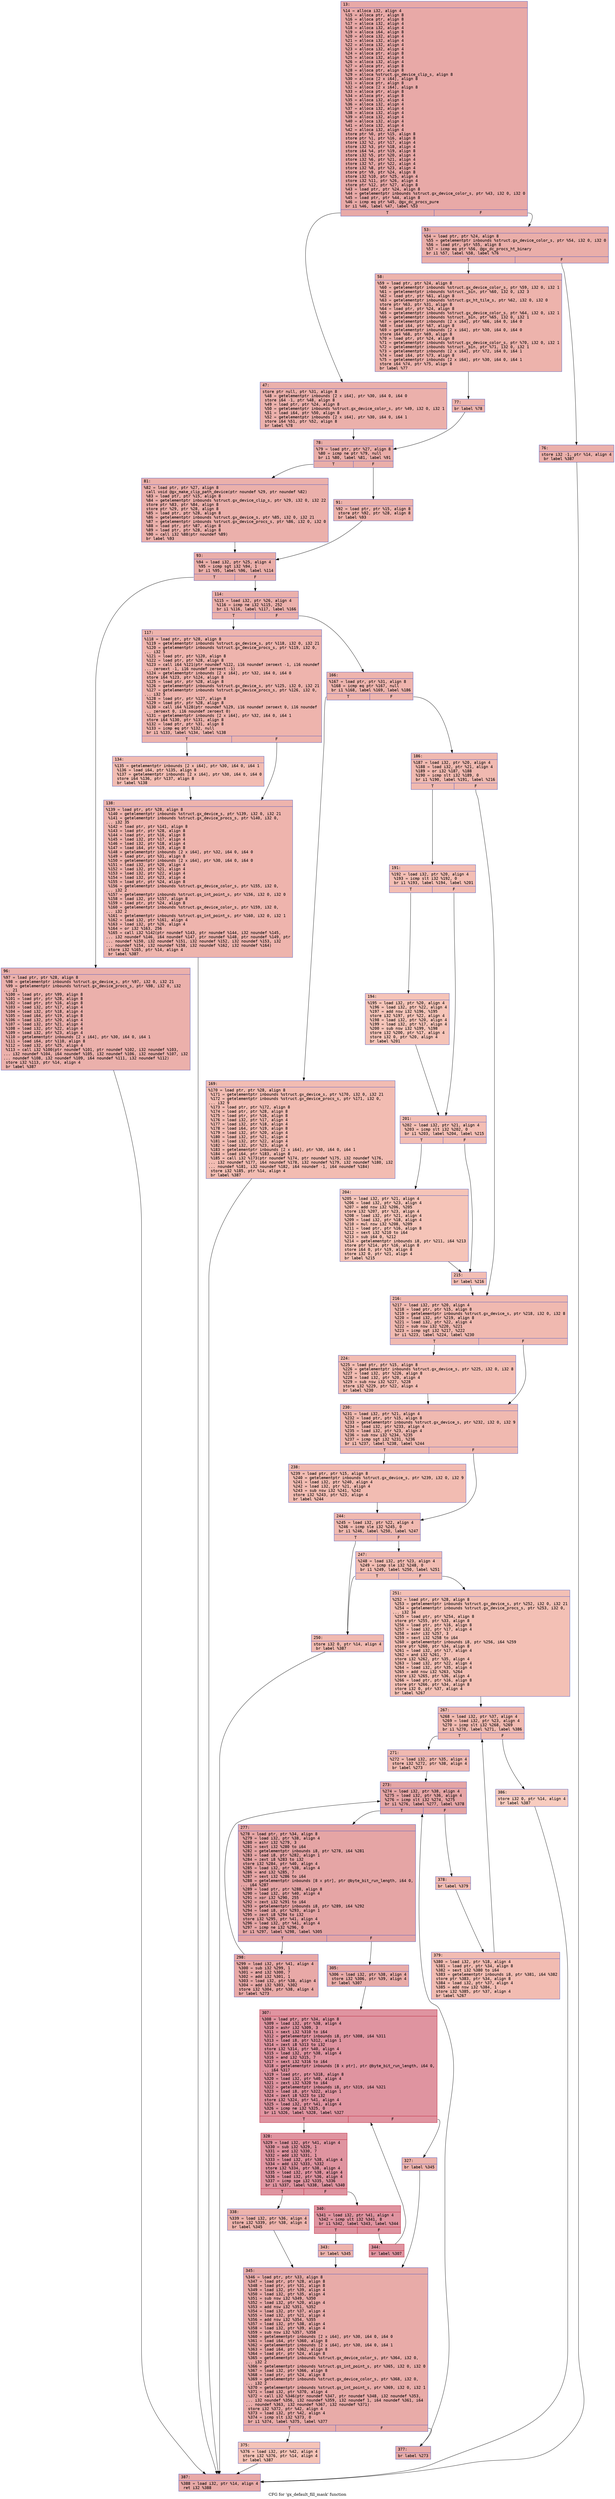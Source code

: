 digraph "CFG for 'gx_default_fill_mask' function" {
	label="CFG for 'gx_default_fill_mask' function";

	Node0x60000005aa30 [shape=record,color="#3d50c3ff", style=filled, fillcolor="#ca3b3770" fontname="Courier",label="{13:\l|  %14 = alloca i32, align 4\l  %15 = alloca ptr, align 8\l  %16 = alloca ptr, align 8\l  %17 = alloca i32, align 4\l  %18 = alloca i32, align 4\l  %19 = alloca i64, align 8\l  %20 = alloca i32, align 4\l  %21 = alloca i32, align 4\l  %22 = alloca i32, align 4\l  %23 = alloca i32, align 4\l  %24 = alloca ptr, align 8\l  %25 = alloca i32, align 4\l  %26 = alloca i32, align 4\l  %27 = alloca ptr, align 8\l  %28 = alloca ptr, align 8\l  %29 = alloca %struct.gx_device_clip_s, align 8\l  %30 = alloca [2 x i64], align 8\l  %31 = alloca ptr, align 8\l  %32 = alloca [2 x i64], align 8\l  %33 = alloca ptr, align 8\l  %34 = alloca ptr, align 8\l  %35 = alloca i32, align 4\l  %36 = alloca i32, align 4\l  %37 = alloca i32, align 4\l  %38 = alloca i32, align 4\l  %39 = alloca i32, align 4\l  %40 = alloca i32, align 4\l  %41 = alloca i32, align 4\l  %42 = alloca i32, align 4\l  store ptr %0, ptr %15, align 8\l  store ptr %1, ptr %16, align 8\l  store i32 %2, ptr %17, align 4\l  store i32 %3, ptr %18, align 4\l  store i64 %4, ptr %19, align 8\l  store i32 %5, ptr %20, align 4\l  store i32 %6, ptr %21, align 4\l  store i32 %7, ptr %22, align 4\l  store i32 %8, ptr %23, align 4\l  store ptr %9, ptr %24, align 8\l  store i32 %10, ptr %25, align 4\l  store i32 %11, ptr %26, align 4\l  store ptr %12, ptr %27, align 8\l  %43 = load ptr, ptr %24, align 8\l  %44 = getelementptr inbounds %struct.gx_device_color_s, ptr %43, i32 0, i32 0\l  %45 = load ptr, ptr %44, align 8\l  %46 = icmp eq ptr %45, @gx_dc_procs_pure\l  br i1 %46, label %47, label %53\l|{<s0>T|<s1>F}}"];
	Node0x60000005aa30:s0 -> Node0x60000005aa80[tooltip="13 -> 47\nProbability 37.50%" ];
	Node0x60000005aa30:s1 -> Node0x60000005aad0[tooltip="13 -> 53\nProbability 62.50%" ];
	Node0x60000005aa80 [shape=record,color="#3d50c3ff", style=filled, fillcolor="#d24b4070" fontname="Courier",label="{47:\l|  store ptr null, ptr %31, align 8\l  %48 = getelementptr inbounds [2 x i64], ptr %30, i64 0, i64 0\l  store i64 -1, ptr %48, align 8\l  %49 = load ptr, ptr %24, align 8\l  %50 = getelementptr inbounds %struct.gx_device_color_s, ptr %49, i32 0, i32 1\l  %51 = load i64, ptr %50, align 8\l  %52 = getelementptr inbounds [2 x i64], ptr %30, i64 0, i64 1\l  store i64 %51, ptr %52, align 8\l  br label %78\l}"];
	Node0x60000005aa80 -> Node0x60000005ac10[tooltip="47 -> 78\nProbability 100.00%" ];
	Node0x60000005aad0 [shape=record,color="#3d50c3ff", style=filled, fillcolor="#d0473d70" fontname="Courier",label="{53:\l|  %54 = load ptr, ptr %24, align 8\l  %55 = getelementptr inbounds %struct.gx_device_color_s, ptr %54, i32 0, i32 0\l  %56 = load ptr, ptr %55, align 8\l  %57 = icmp eq ptr %56, @gx_dc_procs_ht_binary\l  br i1 %57, label %58, label %76\l|{<s0>T|<s1>F}}"];
	Node0x60000005aad0:s0 -> Node0x60000005ab20[tooltip="53 -> 58\nProbability 37.50%" ];
	Node0x60000005aad0:s1 -> Node0x60000005ab70[tooltip="53 -> 76\nProbability 62.50%" ];
	Node0x60000005ab20 [shape=record,color="#3d50c3ff", style=filled, fillcolor="#d6524470" fontname="Courier",label="{58:\l|  %59 = load ptr, ptr %24, align 8\l  %60 = getelementptr inbounds %struct.gx_device_color_s, ptr %59, i32 0, i32 1\l  %61 = getelementptr inbounds %struct._bin, ptr %60, i32 0, i32 3\l  %62 = load ptr, ptr %61, align 8\l  %63 = getelementptr inbounds %struct.gx_ht_tile_s, ptr %62, i32 0, i32 0\l  store ptr %63, ptr %31, align 8\l  %64 = load ptr, ptr %24, align 8\l  %65 = getelementptr inbounds %struct.gx_device_color_s, ptr %64, i32 0, i32 1\l  %66 = getelementptr inbounds %struct._bin, ptr %65, i32 0, i32 1\l  %67 = getelementptr inbounds [2 x i64], ptr %66, i64 0, i64 0\l  %68 = load i64, ptr %67, align 8\l  %69 = getelementptr inbounds [2 x i64], ptr %30, i64 0, i64 0\l  store i64 %68, ptr %69, align 8\l  %70 = load ptr, ptr %24, align 8\l  %71 = getelementptr inbounds %struct.gx_device_color_s, ptr %70, i32 0, i32 1\l  %72 = getelementptr inbounds %struct._bin, ptr %71, i32 0, i32 1\l  %73 = getelementptr inbounds [2 x i64], ptr %72, i64 0, i64 1\l  %74 = load i64, ptr %73, align 8\l  %75 = getelementptr inbounds [2 x i64], ptr %30, i64 0, i64 1\l  store i64 %74, ptr %75, align 8\l  br label %77\l}"];
	Node0x60000005ab20 -> Node0x60000005abc0[tooltip="58 -> 77\nProbability 100.00%" ];
	Node0x60000005ab70 [shape=record,color="#3d50c3ff", style=filled, fillcolor="#d24b4070" fontname="Courier",label="{76:\l|  store i32 -1, ptr %14, align 4\l  br label %387\l}"];
	Node0x60000005ab70 -> Node0x60000005b9d0[tooltip="76 -> 387\nProbability 100.00%" ];
	Node0x60000005abc0 [shape=record,color="#3d50c3ff", style=filled, fillcolor="#d6524470" fontname="Courier",label="{77:\l|  br label %78\l}"];
	Node0x60000005abc0 -> Node0x60000005ac10[tooltip="77 -> 78\nProbability 100.00%" ];
	Node0x60000005ac10 [shape=record,color="#3d50c3ff", style=filled, fillcolor="#d0473d70" fontname="Courier",label="{78:\l|  %79 = load ptr, ptr %27, align 8\l  %80 = icmp ne ptr %79, null\l  br i1 %80, label %81, label %91\l|{<s0>T|<s1>F}}"];
	Node0x60000005ac10:s0 -> Node0x60000005ac60[tooltip="78 -> 81\nProbability 62.50%" ];
	Node0x60000005ac10:s1 -> Node0x60000005acb0[tooltip="78 -> 91\nProbability 37.50%" ];
	Node0x60000005ac60 [shape=record,color="#3d50c3ff", style=filled, fillcolor="#d24b4070" fontname="Courier",label="{81:\l|  %82 = load ptr, ptr %27, align 8\l  call void @gx_make_clip_path_device(ptr noundef %29, ptr noundef %82)\l  %83 = load ptr, ptr %15, align 8\l  %84 = getelementptr inbounds %struct.gx_device_clip_s, ptr %29, i32 0, i32 22\l  store ptr %83, ptr %84, align 8\l  store ptr %29, ptr %28, align 8\l  %85 = load ptr, ptr %28, align 8\l  %86 = getelementptr inbounds %struct.gx_device_s, ptr %85, i32 0, i32 21\l  %87 = getelementptr inbounds %struct.gx_device_procs_s, ptr %86, i32 0, i32 0\l  %88 = load ptr, ptr %87, align 8\l  %89 = load ptr, ptr %28, align 8\l  %90 = call i32 %88(ptr noundef %89)\l  br label %93\l}"];
	Node0x60000005ac60 -> Node0x60000005ad00[tooltip="81 -> 93\nProbability 100.00%" ];
	Node0x60000005acb0 [shape=record,color="#3d50c3ff", style=filled, fillcolor="#d6524470" fontname="Courier",label="{91:\l|  %92 = load ptr, ptr %15, align 8\l  store ptr %92, ptr %28, align 8\l  br label %93\l}"];
	Node0x60000005acb0 -> Node0x60000005ad00[tooltip="91 -> 93\nProbability 100.00%" ];
	Node0x60000005ad00 [shape=record,color="#3d50c3ff", style=filled, fillcolor="#d0473d70" fontname="Courier",label="{93:\l|  %94 = load i32, ptr %25, align 4\l  %95 = icmp sgt i32 %94, 1\l  br i1 %95, label %96, label %114\l|{<s0>T|<s1>F}}"];
	Node0x60000005ad00:s0 -> Node0x60000005ad50[tooltip="93 -> 96\nProbability 50.00%" ];
	Node0x60000005ad00:s1 -> Node0x60000005ada0[tooltip="93 -> 114\nProbability 50.00%" ];
	Node0x60000005ad50 [shape=record,color="#3d50c3ff", style=filled, fillcolor="#d24b4070" fontname="Courier",label="{96:\l|  %97 = load ptr, ptr %28, align 8\l  %98 = getelementptr inbounds %struct.gx_device_s, ptr %97, i32 0, i32 21\l  %99 = getelementptr inbounds %struct.gx_device_procs_s, ptr %98, i32 0, i32\l... 21\l  %100 = load ptr, ptr %99, align 8\l  %101 = load ptr, ptr %28, align 8\l  %102 = load ptr, ptr %16, align 8\l  %103 = load i32, ptr %17, align 4\l  %104 = load i32, ptr %18, align 4\l  %105 = load i64, ptr %19, align 8\l  %106 = load i32, ptr %20, align 4\l  %107 = load i32, ptr %21, align 4\l  %108 = load i32, ptr %22, align 4\l  %109 = load i32, ptr %23, align 4\l  %110 = getelementptr inbounds [2 x i64], ptr %30, i64 0, i64 1\l  %111 = load i64, ptr %110, align 8\l  %112 = load i32, ptr %25, align 4\l  %113 = call i32 %100(ptr noundef %101, ptr noundef %102, i32 noundef %103,\l... i32 noundef %104, i64 noundef %105, i32 noundef %106, i32 noundef %107, i32\l... noundef %108, i32 noundef %109, i64 noundef %111, i32 noundef %112)\l  store i32 %113, ptr %14, align 4\l  br label %387\l}"];
	Node0x60000005ad50 -> Node0x60000005b9d0[tooltip="96 -> 387\nProbability 100.00%" ];
	Node0x60000005ada0 [shape=record,color="#3d50c3ff", style=filled, fillcolor="#d24b4070" fontname="Courier",label="{114:\l|  %115 = load i32, ptr %26, align 4\l  %116 = icmp ne i32 %115, 252\l  br i1 %116, label %117, label %166\l|{<s0>T|<s1>F}}"];
	Node0x60000005ada0:s0 -> Node0x60000005adf0[tooltip="114 -> 117\nProbability 50.00%" ];
	Node0x60000005ada0:s1 -> Node0x60000005aee0[tooltip="114 -> 166\nProbability 50.00%" ];
	Node0x60000005adf0 [shape=record,color="#3d50c3ff", style=filled, fillcolor="#d8564670" fontname="Courier",label="{117:\l|  %118 = load ptr, ptr %28, align 8\l  %119 = getelementptr inbounds %struct.gx_device_s, ptr %118, i32 0, i32 21\l  %120 = getelementptr inbounds %struct.gx_device_procs_s, ptr %119, i32 0,\l... i32 5\l  %121 = load ptr, ptr %120, align 8\l  %122 = load ptr, ptr %28, align 8\l  %123 = call i64 %121(ptr noundef %122, i16 noundef zeroext -1, i16 noundef\l... zeroext -1, i16 noundef zeroext -1)\l  %124 = getelementptr inbounds [2 x i64], ptr %32, i64 0, i64 0\l  store i64 %123, ptr %124, align 8\l  %125 = load ptr, ptr %28, align 8\l  %126 = getelementptr inbounds %struct.gx_device_s, ptr %125, i32 0, i32 21\l  %127 = getelementptr inbounds %struct.gx_device_procs_s, ptr %126, i32 0,\l... i32 5\l  %128 = load ptr, ptr %127, align 8\l  %129 = load ptr, ptr %28, align 8\l  %130 = call i64 %128(ptr noundef %129, i16 noundef zeroext 0, i16 noundef\l... zeroext 0, i16 noundef zeroext 0)\l  %131 = getelementptr inbounds [2 x i64], ptr %32, i64 0, i64 1\l  store i64 %130, ptr %131, align 8\l  %132 = load ptr, ptr %31, align 8\l  %133 = icmp eq ptr %132, null\l  br i1 %133, label %134, label %138\l|{<s0>T|<s1>F}}"];
	Node0x60000005adf0:s0 -> Node0x60000005ae40[tooltip="117 -> 134\nProbability 37.50%" ];
	Node0x60000005adf0:s1 -> Node0x60000005ae90[tooltip="117 -> 138\nProbability 62.50%" ];
	Node0x60000005ae40 [shape=record,color="#3d50c3ff", style=filled, fillcolor="#e1675170" fontname="Courier",label="{134:\l|  %135 = getelementptr inbounds [2 x i64], ptr %30, i64 0, i64 1\l  %136 = load i64, ptr %135, align 8\l  %137 = getelementptr inbounds [2 x i64], ptr %30, i64 0, i64 0\l  store i64 %136, ptr %137, align 8\l  br label %138\l}"];
	Node0x60000005ae40 -> Node0x60000005ae90[tooltip="134 -> 138\nProbability 100.00%" ];
	Node0x60000005ae90 [shape=record,color="#3d50c3ff", style=filled, fillcolor="#d8564670" fontname="Courier",label="{138:\l|  %139 = load ptr, ptr %28, align 8\l  %140 = getelementptr inbounds %struct.gx_device_s, ptr %139, i32 0, i32 21\l  %141 = getelementptr inbounds %struct.gx_device_procs_s, ptr %140, i32 0,\l... i32 35\l  %142 = load ptr, ptr %141, align 8\l  %143 = load ptr, ptr %28, align 8\l  %144 = load ptr, ptr %16, align 8\l  %145 = load i32, ptr %17, align 4\l  %146 = load i32, ptr %18, align 4\l  %147 = load i64, ptr %19, align 8\l  %148 = getelementptr inbounds [2 x i64], ptr %32, i64 0, i64 0\l  %149 = load ptr, ptr %31, align 8\l  %150 = getelementptr inbounds [2 x i64], ptr %30, i64 0, i64 0\l  %151 = load i32, ptr %20, align 4\l  %152 = load i32, ptr %21, align 4\l  %153 = load i32, ptr %22, align 4\l  %154 = load i32, ptr %23, align 4\l  %155 = load ptr, ptr %24, align 8\l  %156 = getelementptr inbounds %struct.gx_device_color_s, ptr %155, i32 0,\l... i32 2\l  %157 = getelementptr inbounds %struct.gs_int_point_s, ptr %156, i32 0, i32 0\l  %158 = load i32, ptr %157, align 8\l  %159 = load ptr, ptr %24, align 8\l  %160 = getelementptr inbounds %struct.gx_device_color_s, ptr %159, i32 0,\l... i32 2\l  %161 = getelementptr inbounds %struct.gs_int_point_s, ptr %160, i32 0, i32 1\l  %162 = load i32, ptr %161, align 4\l  %163 = load i32, ptr %26, align 4\l  %164 = or i32 %163, 256\l  %165 = call i32 %142(ptr noundef %143, ptr noundef %144, i32 noundef %145,\l... i32 noundef %146, i64 noundef %147, ptr noundef %148, ptr noundef %149, ptr\l... noundef %150, i32 noundef %151, i32 noundef %152, i32 noundef %153, i32\l... noundef %154, i32 noundef %158, i32 noundef %162, i32 noundef %164)\l  store i32 %165, ptr %14, align 4\l  br label %387\l}"];
	Node0x60000005ae90 -> Node0x60000005b9d0[tooltip="138 -> 387\nProbability 100.00%" ];
	Node0x60000005aee0 [shape=record,color="#3d50c3ff", style=filled, fillcolor="#d8564670" fontname="Courier",label="{166:\l|  %167 = load ptr, ptr %31, align 8\l  %168 = icmp eq ptr %167, null\l  br i1 %168, label %169, label %186\l|{<s0>T|<s1>F}}"];
	Node0x60000005aee0:s0 -> Node0x60000005af30[tooltip="166 -> 169\nProbability 37.50%" ];
	Node0x60000005aee0:s1 -> Node0x60000005af80[tooltip="166 -> 186\nProbability 62.50%" ];
	Node0x60000005af30 [shape=record,color="#3d50c3ff", style=filled, fillcolor="#e1675170" fontname="Courier",label="{169:\l|  %170 = load ptr, ptr %28, align 8\l  %171 = getelementptr inbounds %struct.gx_device_s, ptr %170, i32 0, i32 21\l  %172 = getelementptr inbounds %struct.gx_device_procs_s, ptr %171, i32 0,\l... i32 9\l  %173 = load ptr, ptr %172, align 8\l  %174 = load ptr, ptr %28, align 8\l  %175 = load ptr, ptr %16, align 8\l  %176 = load i32, ptr %17, align 4\l  %177 = load i32, ptr %18, align 4\l  %178 = load i64, ptr %19, align 8\l  %179 = load i32, ptr %20, align 4\l  %180 = load i32, ptr %21, align 4\l  %181 = load i32, ptr %22, align 4\l  %182 = load i32, ptr %23, align 4\l  %183 = getelementptr inbounds [2 x i64], ptr %30, i64 0, i64 1\l  %184 = load i64, ptr %183, align 8\l  %185 = call i32 %173(ptr noundef %174, ptr noundef %175, i32 noundef %176,\l... i32 noundef %177, i64 noundef %178, i32 noundef %179, i32 noundef %180, i32\l... noundef %181, i32 noundef %182, i64 noundef -1, i64 noundef %184)\l  store i32 %185, ptr %14, align 4\l  br label %387\l}"];
	Node0x60000005af30 -> Node0x60000005b9d0[tooltip="169 -> 387\nProbability 100.00%" ];
	Node0x60000005af80 [shape=record,color="#3d50c3ff", style=filled, fillcolor="#de614d70" fontname="Courier",label="{186:\l|  %187 = load i32, ptr %20, align 4\l  %188 = load i32, ptr %21, align 4\l  %189 = or i32 %187, %188\l  %190 = icmp slt i32 %189, 0\l  br i1 %190, label %191, label %216\l|{<s0>T|<s1>F}}"];
	Node0x60000005af80:s0 -> Node0x60000005afd0[tooltip="186 -> 191\nProbability 37.50%" ];
	Node0x60000005af80:s1 -> Node0x60000005b160[tooltip="186 -> 216\nProbability 62.50%" ];
	Node0x60000005afd0 [shape=record,color="#3d50c3ff", style=filled, fillcolor="#e36c5570" fontname="Courier",label="{191:\l|  %192 = load i32, ptr %20, align 4\l  %193 = icmp slt i32 %192, 0\l  br i1 %193, label %194, label %201\l|{<s0>T|<s1>F}}"];
	Node0x60000005afd0:s0 -> Node0x60000005b020[tooltip="191 -> 194\nProbability 37.50%" ];
	Node0x60000005afd0:s1 -> Node0x60000005b070[tooltip="191 -> 201\nProbability 62.50%" ];
	Node0x60000005b020 [shape=record,color="#3d50c3ff", style=filled, fillcolor="#e97a5f70" fontname="Courier",label="{194:\l|  %195 = load i32, ptr %20, align 4\l  %196 = load i32, ptr %22, align 4\l  %197 = add nsw i32 %196, %195\l  store i32 %197, ptr %22, align 4\l  %198 = load i32, ptr %20, align 4\l  %199 = load i32, ptr %17, align 4\l  %200 = sub nsw i32 %199, %198\l  store i32 %200, ptr %17, align 4\l  store i32 0, ptr %20, align 4\l  br label %201\l}"];
	Node0x60000005b020 -> Node0x60000005b070[tooltip="194 -> 201\nProbability 100.00%" ];
	Node0x60000005b070 [shape=record,color="#3d50c3ff", style=filled, fillcolor="#e36c5570" fontname="Courier",label="{201:\l|  %202 = load i32, ptr %21, align 4\l  %203 = icmp slt i32 %202, 0\l  br i1 %203, label %204, label %215\l|{<s0>T|<s1>F}}"];
	Node0x60000005b070:s0 -> Node0x60000005b0c0[tooltip="201 -> 204\nProbability 37.50%" ];
	Node0x60000005b070:s1 -> Node0x60000005b110[tooltip="201 -> 215\nProbability 62.50%" ];
	Node0x60000005b0c0 [shape=record,color="#3d50c3ff", style=filled, fillcolor="#e97a5f70" fontname="Courier",label="{204:\l|  %205 = load i32, ptr %21, align 4\l  %206 = load i32, ptr %23, align 4\l  %207 = add nsw i32 %206, %205\l  store i32 %207, ptr %23, align 4\l  %208 = load i32, ptr %21, align 4\l  %209 = load i32, ptr %18, align 4\l  %210 = mul nsw i32 %208, %209\l  %211 = load ptr, ptr %16, align 8\l  %212 = sext i32 %210 to i64\l  %213 = sub i64 0, %212\l  %214 = getelementptr inbounds i8, ptr %211, i64 %213\l  store ptr %214, ptr %16, align 8\l  store i64 0, ptr %19, align 8\l  store i32 0, ptr %21, align 4\l  br label %215\l}"];
	Node0x60000005b0c0 -> Node0x60000005b110[tooltip="204 -> 215\nProbability 100.00%" ];
	Node0x60000005b110 [shape=record,color="#3d50c3ff", style=filled, fillcolor="#e36c5570" fontname="Courier",label="{215:\l|  br label %216\l}"];
	Node0x60000005b110 -> Node0x60000005b160[tooltip="215 -> 216\nProbability 100.00%" ];
	Node0x60000005b160 [shape=record,color="#3d50c3ff", style=filled, fillcolor="#de614d70" fontname="Courier",label="{216:\l|  %217 = load i32, ptr %20, align 4\l  %218 = load ptr, ptr %15, align 8\l  %219 = getelementptr inbounds %struct.gx_device_s, ptr %218, i32 0, i32 8\l  %220 = load i32, ptr %219, align 8\l  %221 = load i32, ptr %22, align 4\l  %222 = sub nsw i32 %220, %221\l  %223 = icmp sgt i32 %217, %222\l  br i1 %223, label %224, label %230\l|{<s0>T|<s1>F}}"];
	Node0x60000005b160:s0 -> Node0x60000005b1b0[tooltip="216 -> 224\nProbability 50.00%" ];
	Node0x60000005b160:s1 -> Node0x60000005b200[tooltip="216 -> 230\nProbability 50.00%" ];
	Node0x60000005b1b0 [shape=record,color="#3d50c3ff", style=filled, fillcolor="#e1675170" fontname="Courier",label="{224:\l|  %225 = load ptr, ptr %15, align 8\l  %226 = getelementptr inbounds %struct.gx_device_s, ptr %225, i32 0, i32 8\l  %227 = load i32, ptr %226, align 8\l  %228 = load i32, ptr %20, align 4\l  %229 = sub nsw i32 %227, %228\l  store i32 %229, ptr %22, align 4\l  br label %230\l}"];
	Node0x60000005b1b0 -> Node0x60000005b200[tooltip="224 -> 230\nProbability 100.00%" ];
	Node0x60000005b200 [shape=record,color="#3d50c3ff", style=filled, fillcolor="#de614d70" fontname="Courier",label="{230:\l|  %231 = load i32, ptr %21, align 4\l  %232 = load ptr, ptr %15, align 8\l  %233 = getelementptr inbounds %struct.gx_device_s, ptr %232, i32 0, i32 9\l  %234 = load i32, ptr %233, align 4\l  %235 = load i32, ptr %23, align 4\l  %236 = sub nsw i32 %234, %235\l  %237 = icmp sgt i32 %231, %236\l  br i1 %237, label %238, label %244\l|{<s0>T|<s1>F}}"];
	Node0x60000005b200:s0 -> Node0x60000005b250[tooltip="230 -> 238\nProbability 50.00%" ];
	Node0x60000005b200:s1 -> Node0x60000005b2a0[tooltip="230 -> 244\nProbability 50.00%" ];
	Node0x60000005b250 [shape=record,color="#3d50c3ff", style=filled, fillcolor="#e1675170" fontname="Courier",label="{238:\l|  %239 = load ptr, ptr %15, align 8\l  %240 = getelementptr inbounds %struct.gx_device_s, ptr %239, i32 0, i32 9\l  %241 = load i32, ptr %240, align 4\l  %242 = load i32, ptr %21, align 4\l  %243 = sub nsw i32 %241, %242\l  store i32 %243, ptr %23, align 4\l  br label %244\l}"];
	Node0x60000005b250 -> Node0x60000005b2a0[tooltip="238 -> 244\nProbability 100.00%" ];
	Node0x60000005b2a0 [shape=record,color="#3d50c3ff", style=filled, fillcolor="#de614d70" fontname="Courier",label="{244:\l|  %245 = load i32, ptr %22, align 4\l  %246 = icmp sle i32 %245, 0\l  br i1 %246, label %250, label %247\l|{<s0>T|<s1>F}}"];
	Node0x60000005b2a0:s0 -> Node0x60000005b340[tooltip="244 -> 250\nProbability 50.00%" ];
	Node0x60000005b2a0:s1 -> Node0x60000005b2f0[tooltip="244 -> 247\nProbability 50.00%" ];
	Node0x60000005b2f0 [shape=record,color="#3d50c3ff", style=filled, fillcolor="#e1675170" fontname="Courier",label="{247:\l|  %248 = load i32, ptr %23, align 4\l  %249 = icmp sle i32 %248, 0\l  br i1 %249, label %250, label %251\l|{<s0>T|<s1>F}}"];
	Node0x60000005b2f0:s0 -> Node0x60000005b340[tooltip="247 -> 250\nProbability 50.00%" ];
	Node0x60000005b2f0:s1 -> Node0x60000005b390[tooltip="247 -> 251\nProbability 50.00%" ];
	Node0x60000005b340 [shape=record,color="#3d50c3ff", style=filled, fillcolor="#de614d70" fontname="Courier",label="{250:\l|  store i32 0, ptr %14, align 4\l  br label %387\l}"];
	Node0x60000005b340 -> Node0x60000005b9d0[tooltip="250 -> 387\nProbability 100.00%" ];
	Node0x60000005b390 [shape=record,color="#3d50c3ff", style=filled, fillcolor="#e5705870" fontname="Courier",label="{251:\l|  %252 = load ptr, ptr %28, align 8\l  %253 = getelementptr inbounds %struct.gx_device_s, ptr %252, i32 0, i32 21\l  %254 = getelementptr inbounds %struct.gx_device_procs_s, ptr %253, i32 0,\l... i32 34\l  %255 = load ptr, ptr %254, align 8\l  store ptr %255, ptr %33, align 8\l  %256 = load ptr, ptr %16, align 8\l  %257 = load i32, ptr %17, align 4\l  %258 = ashr i32 %257, 3\l  %259 = sext i32 %258 to i64\l  %260 = getelementptr inbounds i8, ptr %256, i64 %259\l  store ptr %260, ptr %34, align 8\l  %261 = load i32, ptr %17, align 4\l  %262 = and i32 %261, 7\l  store i32 %262, ptr %35, align 4\l  %263 = load i32, ptr %22, align 4\l  %264 = load i32, ptr %35, align 4\l  %265 = add nsw i32 %263, %264\l  store i32 %265, ptr %36, align 4\l  %266 = load ptr, ptr %16, align 8\l  store ptr %266, ptr %34, align 8\l  store i32 0, ptr %37, align 4\l  br label %267\l}"];
	Node0x60000005b390 -> Node0x60000005b3e0[tooltip="251 -> 267\nProbability 100.00%" ];
	Node0x60000005b3e0 [shape=record,color="#3d50c3ff", style=filled, fillcolor="#de614d70" fontname="Courier",label="{267:\l|  %268 = load i32, ptr %37, align 4\l  %269 = load i32, ptr %23, align 4\l  %270 = icmp slt i32 %268, %269\l  br i1 %270, label %271, label %386\l|{<s0>T|<s1>F}}"];
	Node0x60000005b3e0:s0 -> Node0x60000005b430[tooltip="267 -> 271\nProbability 96.88%" ];
	Node0x60000005b3e0:s1 -> Node0x60000005b980[tooltip="267 -> 386\nProbability 3.12%" ];
	Node0x60000005b430 [shape=record,color="#3d50c3ff", style=filled, fillcolor="#de614d70" fontname="Courier",label="{271:\l|  %272 = load i32, ptr %35, align 4\l  store i32 %272, ptr %38, align 4\l  br label %273\l}"];
	Node0x60000005b430 -> Node0x60000005b480[tooltip="271 -> 273\nProbability 100.00%" ];
	Node0x60000005b480 [shape=record,color="#3d50c3ff", style=filled, fillcolor="#c5333470" fontname="Courier",label="{273:\l|  %274 = load i32, ptr %38, align 4\l  %275 = load i32, ptr %36, align 4\l  %276 = icmp slt i32 %274, %275\l  br i1 %276, label %277, label %378\l|{<s0>T|<s1>F}}"];
	Node0x60000005b480:s0 -> Node0x60000005b4d0[tooltip="273 -> 277\nProbability 96.88%" ];
	Node0x60000005b480:s1 -> Node0x60000005b8e0[tooltip="273 -> 378\nProbability 3.12%" ];
	Node0x60000005b4d0 [shape=record,color="#3d50c3ff", style=filled, fillcolor="#c5333470" fontname="Courier",label="{277:\l|  %278 = load ptr, ptr %34, align 8\l  %279 = load i32, ptr %38, align 4\l  %280 = ashr i32 %279, 3\l  %281 = sext i32 %280 to i64\l  %282 = getelementptr inbounds i8, ptr %278, i64 %281\l  %283 = load i8, ptr %282, align 1\l  %284 = zext i8 %283 to i32\l  store i32 %284, ptr %40, align 4\l  %285 = load i32, ptr %38, align 4\l  %286 = and i32 %285, 7\l  %287 = sext i32 %286 to i64\l  %288 = getelementptr inbounds [8 x ptr], ptr @byte_bit_run_length, i64 0,\l... i64 %287\l  %289 = load ptr, ptr %288, align 8\l  %290 = load i32, ptr %40, align 4\l  %291 = xor i32 %290, 255\l  %292 = zext i32 %291 to i64\l  %293 = getelementptr inbounds i8, ptr %289, i64 %292\l  %294 = load i8, ptr %293, align 1\l  %295 = zext i8 %294 to i32\l  store i32 %295, ptr %41, align 4\l  %296 = load i32, ptr %41, align 4\l  %297 = icmp ne i32 %296, 0\l  br i1 %297, label %298, label %305\l|{<s0>T|<s1>F}}"];
	Node0x60000005b4d0:s0 -> Node0x60000005b520[tooltip="277 -> 298\nProbability 62.50%" ];
	Node0x60000005b4d0:s1 -> Node0x60000005b570[tooltip="277 -> 305\nProbability 37.50%" ];
	Node0x60000005b520 [shape=record,color="#3d50c3ff", style=filled, fillcolor="#ca3b3770" fontname="Courier",label="{298:\l|  %299 = load i32, ptr %41, align 4\l  %300 = sub i32 %299, 1\l  %301 = and i32 %300, 7\l  %302 = add i32 %301, 1\l  %303 = load i32, ptr %38, align 4\l  %304 = add i32 %303, %302\l  store i32 %304, ptr %38, align 4\l  br label %273\l}"];
	Node0x60000005b520 -> Node0x60000005b480[tooltip="298 -> 273\nProbability 100.00%" ];
	Node0x60000005b570 [shape=record,color="#3d50c3ff", style=filled, fillcolor="#cc403a70" fontname="Courier",label="{305:\l|  %306 = load i32, ptr %38, align 4\l  store i32 %306, ptr %39, align 4\l  br label %307\l}"];
	Node0x60000005b570 -> Node0x60000005b5c0[tooltip="305 -> 307\nProbability 100.00%" ];
	Node0x60000005b5c0 [shape=record,color="#b70d28ff", style=filled, fillcolor="#b70d2870" fontname="Courier",label="{307:\l|  %308 = load ptr, ptr %34, align 8\l  %309 = load i32, ptr %38, align 4\l  %310 = ashr i32 %309, 3\l  %311 = sext i32 %310 to i64\l  %312 = getelementptr inbounds i8, ptr %308, i64 %311\l  %313 = load i8, ptr %312, align 1\l  %314 = zext i8 %313 to i32\l  store i32 %314, ptr %40, align 4\l  %315 = load i32, ptr %38, align 4\l  %316 = and i32 %315, 7\l  %317 = sext i32 %316 to i64\l  %318 = getelementptr inbounds [8 x ptr], ptr @byte_bit_run_length, i64 0,\l... i64 %317\l  %319 = load ptr, ptr %318, align 8\l  %320 = load i32, ptr %40, align 4\l  %321 = zext i32 %320 to i64\l  %322 = getelementptr inbounds i8, ptr %319, i64 %321\l  %323 = load i8, ptr %322, align 1\l  %324 = zext i8 %323 to i32\l  store i32 %324, ptr %41, align 4\l  %325 = load i32, ptr %41, align 4\l  %326 = icmp ne i32 %325, 0\l  br i1 %326, label %328, label %327\l|{<s0>T|<s1>F}}"];
	Node0x60000005b5c0:s0 -> Node0x60000005b660[tooltip="307 -> 328\nProbability 96.88%" ];
	Node0x60000005b5c0:s1 -> Node0x60000005b610[tooltip="307 -> 327\nProbability 3.12%" ];
	Node0x60000005b610 [shape=record,color="#3d50c3ff", style=filled, fillcolor="#d6524470" fontname="Courier",label="{327:\l|  br label %345\l}"];
	Node0x60000005b610 -> Node0x60000005b7f0[tooltip="327 -> 345\nProbability 100.00%" ];
	Node0x60000005b660 [shape=record,color="#b70d28ff", style=filled, fillcolor="#b70d2870" fontname="Courier",label="{328:\l|  %329 = load i32, ptr %41, align 4\l  %330 = sub i32 %329, 1\l  %331 = and i32 %330, 7\l  %332 = add i32 %331, 1\l  %333 = load i32, ptr %38, align 4\l  %334 = add i32 %333, %332\l  store i32 %334, ptr %38, align 4\l  %335 = load i32, ptr %38, align 4\l  %336 = load i32, ptr %36, align 4\l  %337 = icmp sge i32 %335, %336\l  br i1 %337, label %338, label %340\l|{<s0>T|<s1>F}}"];
	Node0x60000005b660:s0 -> Node0x60000005b6b0[tooltip="328 -> 338\nProbability 3.12%" ];
	Node0x60000005b660:s1 -> Node0x60000005b700[tooltip="328 -> 340\nProbability 96.88%" ];
	Node0x60000005b6b0 [shape=record,color="#3d50c3ff", style=filled, fillcolor="#d6524470" fontname="Courier",label="{338:\l|  %339 = load i32, ptr %36, align 4\l  store i32 %339, ptr %38, align 4\l  br label %345\l}"];
	Node0x60000005b6b0 -> Node0x60000005b7f0[tooltip="338 -> 345\nProbability 100.00%" ];
	Node0x60000005b700 [shape=record,color="#b70d28ff", style=filled, fillcolor="#b70d2870" fontname="Courier",label="{340:\l|  %341 = load i32, ptr %41, align 4\l  %342 = icmp ult i32 %341, 8\l  br i1 %342, label %343, label %344\l|{<s0>T|<s1>F}}"];
	Node0x60000005b700:s0 -> Node0x60000005b750[tooltip="340 -> 343\nProbability 3.12%" ];
	Node0x60000005b700:s1 -> Node0x60000005b7a0[tooltip="340 -> 344\nProbability 96.88%" ];
	Node0x60000005b750 [shape=record,color="#3d50c3ff", style=filled, fillcolor="#d6524470" fontname="Courier",label="{343:\l|  br label %345\l}"];
	Node0x60000005b750 -> Node0x60000005b7f0[tooltip="343 -> 345\nProbability 100.00%" ];
	Node0x60000005b7a0 [shape=record,color="#b70d28ff", style=filled, fillcolor="#b70d2870" fontname="Courier",label="{344:\l|  br label %307\l}"];
	Node0x60000005b7a0 -> Node0x60000005b5c0[tooltip="344 -> 307\nProbability 100.00%" ];
	Node0x60000005b7f0 [shape=record,color="#3d50c3ff", style=filled, fillcolor="#cc403a70" fontname="Courier",label="{345:\l|  %346 = load ptr, ptr %33, align 8\l  %347 = load ptr, ptr %28, align 8\l  %348 = load ptr, ptr %31, align 8\l  %349 = load i32, ptr %39, align 4\l  %350 = load i32, ptr %35, align 4\l  %351 = sub nsw i32 %349, %350\l  %352 = load i32, ptr %20, align 4\l  %353 = add nsw i32 %351, %352\l  %354 = load i32, ptr %37, align 4\l  %355 = load i32, ptr %21, align 4\l  %356 = add nsw i32 %354, %355\l  %357 = load i32, ptr %38, align 4\l  %358 = load i32, ptr %39, align 4\l  %359 = sub nsw i32 %357, %358\l  %360 = getelementptr inbounds [2 x i64], ptr %30, i64 0, i64 0\l  %361 = load i64, ptr %360, align 8\l  %362 = getelementptr inbounds [2 x i64], ptr %30, i64 0, i64 1\l  %363 = load i64, ptr %362, align 8\l  %364 = load ptr, ptr %24, align 8\l  %365 = getelementptr inbounds %struct.gx_device_color_s, ptr %364, i32 0,\l... i32 2\l  %366 = getelementptr inbounds %struct.gs_int_point_s, ptr %365, i32 0, i32 0\l  %367 = load i32, ptr %366, align 8\l  %368 = load ptr, ptr %24, align 8\l  %369 = getelementptr inbounds %struct.gx_device_color_s, ptr %368, i32 0,\l... i32 2\l  %370 = getelementptr inbounds %struct.gs_int_point_s, ptr %369, i32 0, i32 1\l  %371 = load i32, ptr %370, align 4\l  %372 = call i32 %346(ptr noundef %347, ptr noundef %348, i32 noundef %353,\l... i32 noundef %356, i32 noundef %359, i32 noundef 1, i64 noundef %361, i64\l... noundef %363, i32 noundef %367, i32 noundef %371)\l  store i32 %372, ptr %42, align 4\l  %373 = load i32, ptr %42, align 4\l  %374 = icmp slt i32 %373, 0\l  br i1 %374, label %375, label %377\l|{<s0>T|<s1>F}}"];
	Node0x60000005b7f0:s0 -> Node0x60000005b840[tooltip="345 -> 375\nProbability 3.12%" ];
	Node0x60000005b7f0:s1 -> Node0x60000005b890[tooltip="345 -> 377\nProbability 96.88%" ];
	Node0x60000005b840 [shape=record,color="#3d50c3ff", style=filled, fillcolor="#e8765c70" fontname="Courier",label="{375:\l|  %376 = load i32, ptr %42, align 4\l  store i32 %376, ptr %14, align 4\l  br label %387\l}"];
	Node0x60000005b840 -> Node0x60000005b9d0[tooltip="375 -> 387\nProbability 100.00%" ];
	Node0x60000005b890 [shape=record,color="#3d50c3ff", style=filled, fillcolor="#cc403a70" fontname="Courier",label="{377:\l|  br label %273\l}"];
	Node0x60000005b890 -> Node0x60000005b480[tooltip="377 -> 273\nProbability 100.00%" ];
	Node0x60000005b8e0 [shape=record,color="#3d50c3ff", style=filled, fillcolor="#e1675170" fontname="Courier",label="{378:\l|  br label %379\l}"];
	Node0x60000005b8e0 -> Node0x60000005b930[tooltip="378 -> 379\nProbability 100.00%" ];
	Node0x60000005b930 [shape=record,color="#3d50c3ff", style=filled, fillcolor="#e1675170" fontname="Courier",label="{379:\l|  %380 = load i32, ptr %18, align 4\l  %381 = load ptr, ptr %34, align 8\l  %382 = sext i32 %380 to i64\l  %383 = getelementptr inbounds i8, ptr %381, i64 %382\l  store ptr %383, ptr %34, align 8\l  %384 = load i32, ptr %37, align 4\l  %385 = add nsw i32 %384, 1\l  store i32 %385, ptr %37, align 4\l  br label %267\l}"];
	Node0x60000005b930 -> Node0x60000005b3e0[tooltip="379 -> 267\nProbability 100.00%" ];
	Node0x60000005b980 [shape=record,color="#3d50c3ff", style=filled, fillcolor="#f08b6e70" fontname="Courier",label="{386:\l|  store i32 0, ptr %14, align 4\l  br label %387\l}"];
	Node0x60000005b980 -> Node0x60000005b9d0[tooltip="386 -> 387\nProbability 100.00%" ];
	Node0x60000005b9d0 [shape=record,color="#3d50c3ff", style=filled, fillcolor="#ca3b3770" fontname="Courier",label="{387:\l|  %388 = load i32, ptr %14, align 4\l  ret i32 %388\l}"];
}
